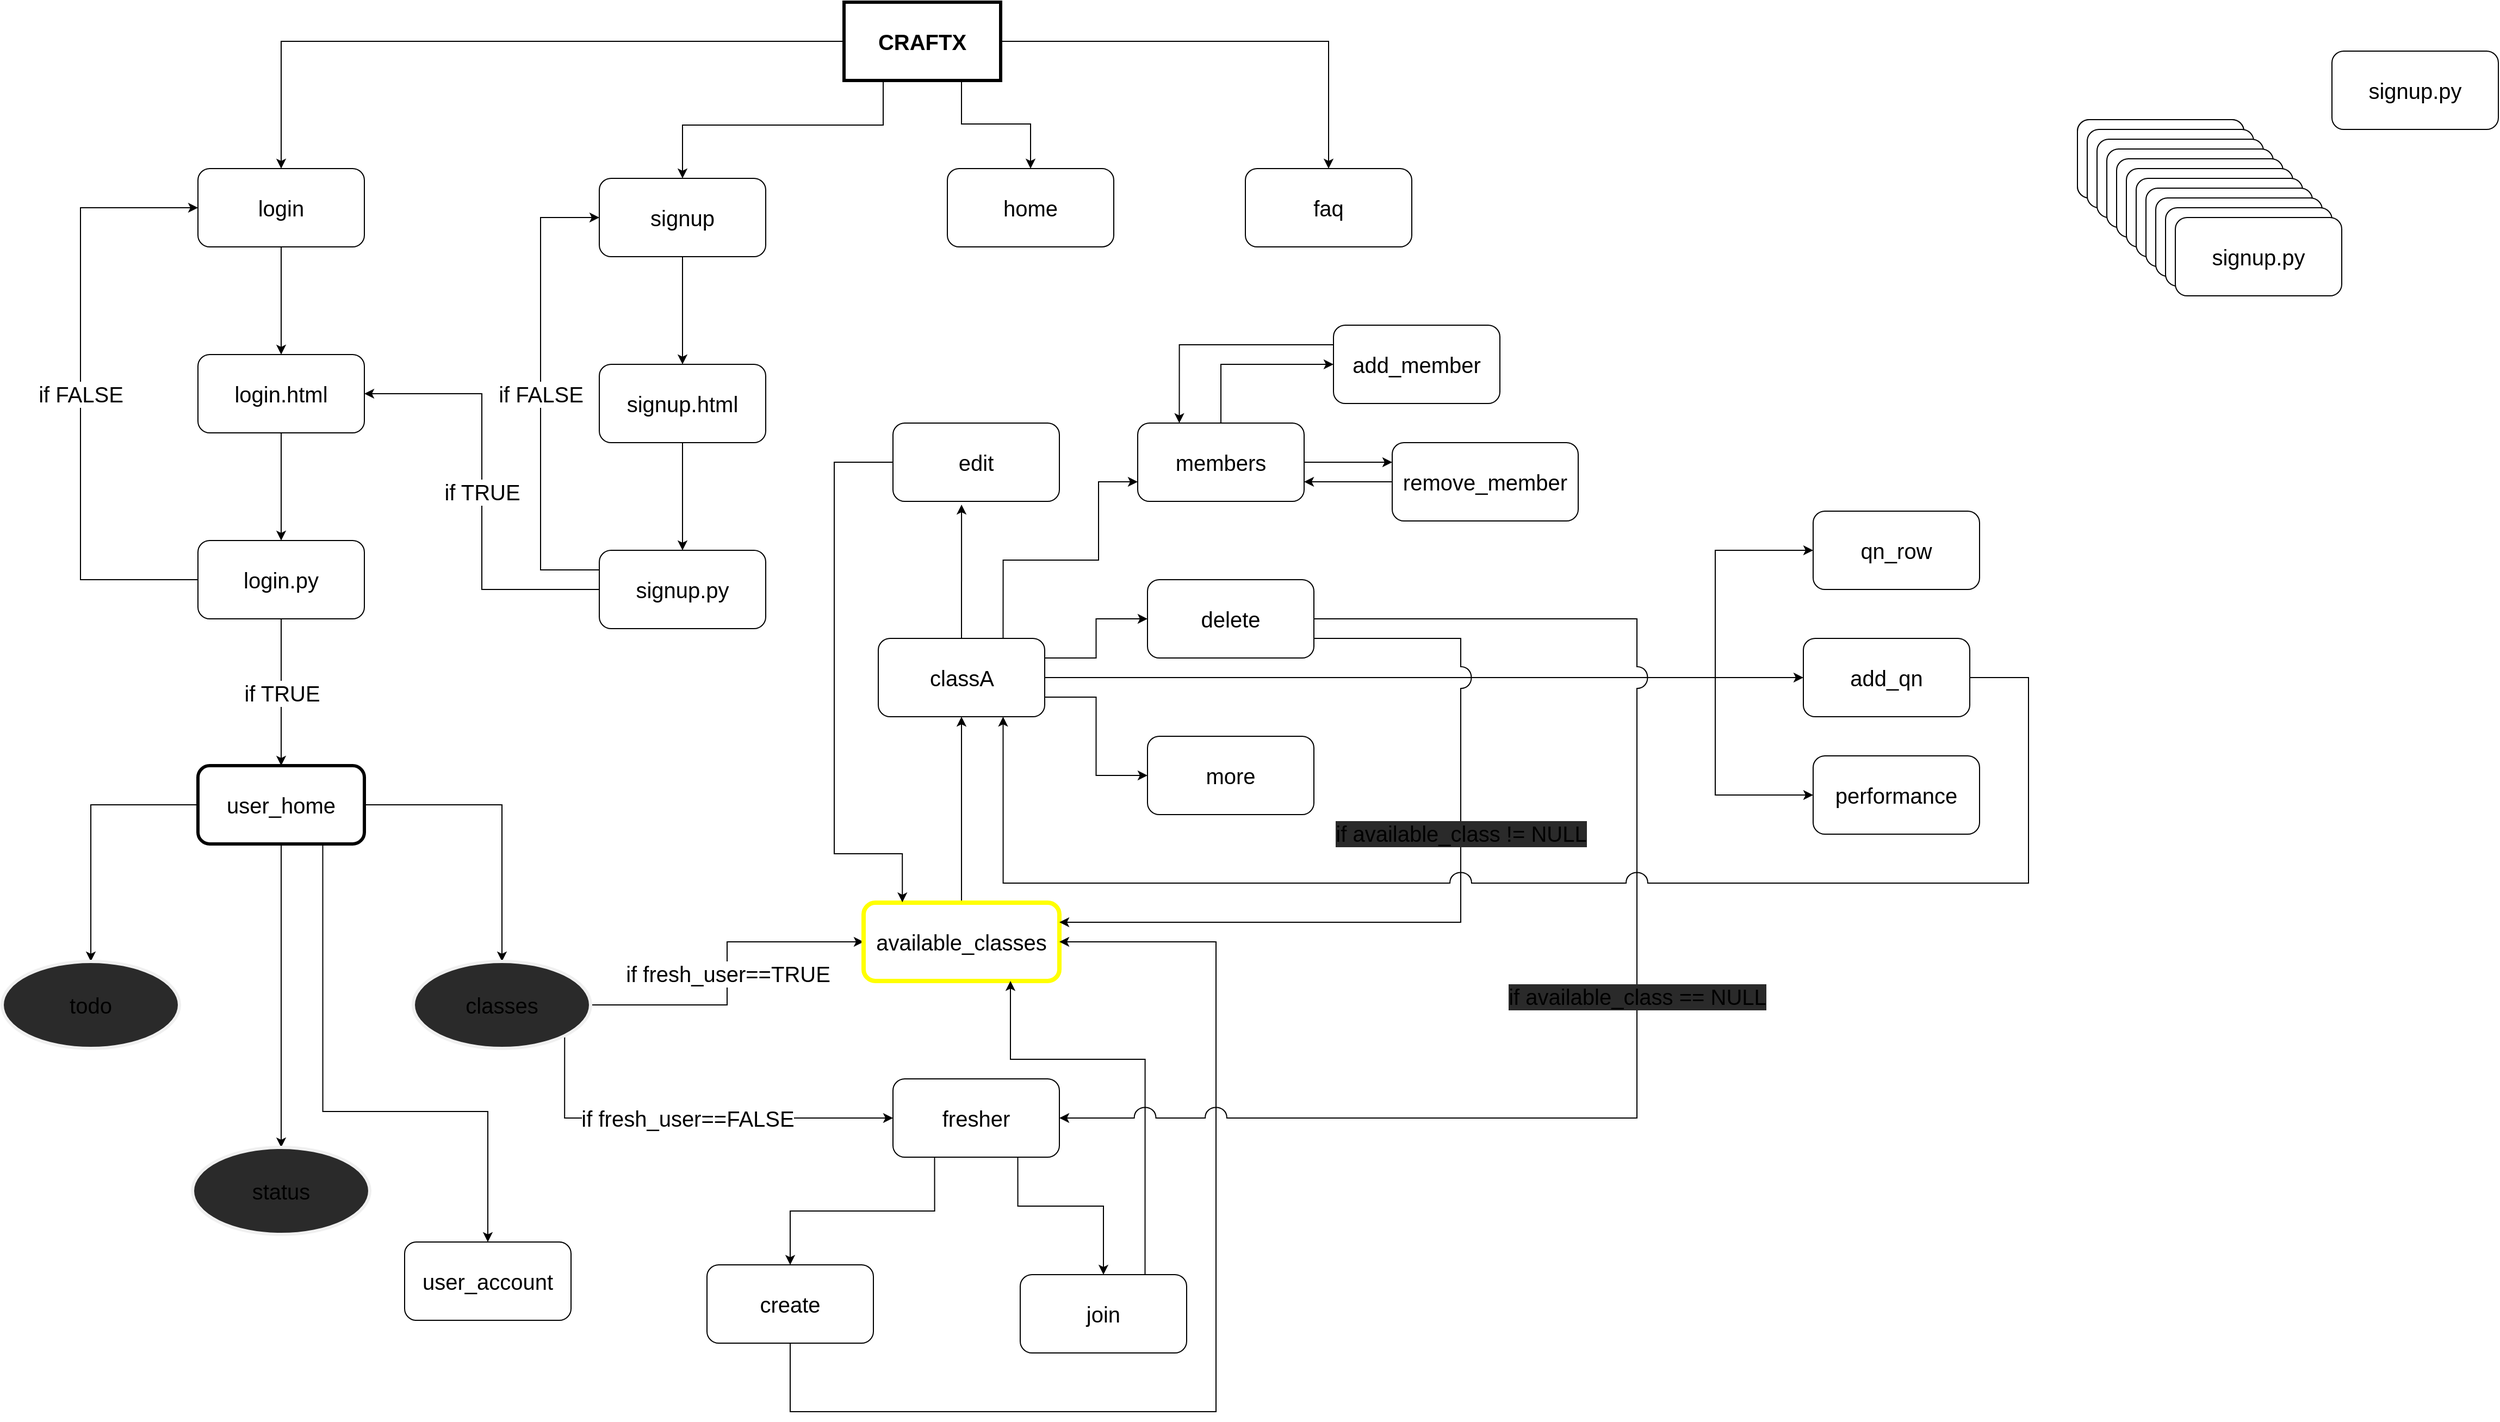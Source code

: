 <mxfile version="14.4.3" type="github">
  <diagram id="9yBxZeoPjb4uYD_nnHj8" name="Page-1">
    <mxGraphModel dx="1447" dy="752" grid="1" gridSize="4" guides="1" tooltips="1" connect="1" arrows="1" fold="1" page="0" pageScale="1" pageWidth="2000" pageHeight="2000" math="0" shadow="0">
      <root>
        <mxCell id="0" />
        <mxCell id="1" parent="0" />
        <mxCell id="fFZW_oCPpxYMm6qtP-ck-10" style="edgeStyle=orthogonalEdgeStyle;rounded=0;orthogonalLoop=1;jettySize=auto;html=1;entryX=0.5;entryY=0;entryDx=0;entryDy=0;fontSize=20;sketch=0;shadow=0;" parent="1" source="fFZW_oCPpxYMm6qtP-ck-1" target="fFZW_oCPpxYMm6qtP-ck-7" edge="1">
          <mxGeometry relative="1" as="geometry">
            <Array as="points">
              <mxPoint x="864" y="185" />
              <mxPoint x="680" y="185" />
            </Array>
          </mxGeometry>
        </mxCell>
        <mxCell id="fFZW_oCPpxYMm6qtP-ck-11" style="edgeStyle=orthogonalEdgeStyle;rounded=0;orthogonalLoop=1;jettySize=auto;html=1;entryX=0.5;entryY=0;entryDx=0;entryDy=0;fontSize=20;sketch=0;shadow=0;" parent="1" source="fFZW_oCPpxYMm6qtP-ck-1" target="fFZW_oCPpxYMm6qtP-ck-8" edge="1">
          <mxGeometry relative="1" as="geometry">
            <Array as="points">
              <mxPoint x="936" y="184" />
              <mxPoint x="1000" y="184" />
            </Array>
          </mxGeometry>
        </mxCell>
        <mxCell id="fFZW_oCPpxYMm6qtP-ck-12" style="edgeStyle=orthogonalEdgeStyle;rounded=0;orthogonalLoop=1;jettySize=auto;html=1;entryX=0.5;entryY=0;entryDx=0;entryDy=0;fontSize=20;sketch=0;shadow=0;" parent="1" source="fFZW_oCPpxYMm6qtP-ck-1" target="fFZW_oCPpxYMm6qtP-ck-9" edge="1">
          <mxGeometry relative="1" as="geometry" />
        </mxCell>
        <mxCell id="fFZW_oCPpxYMm6qtP-ck-13" style="edgeStyle=orthogonalEdgeStyle;rounded=0;orthogonalLoop=1;jettySize=auto;html=1;entryX=0.5;entryY=0;entryDx=0;entryDy=0;fontSize=20;sketch=0;shadow=0;" parent="1" source="fFZW_oCPpxYMm6qtP-ck-1" target="fFZW_oCPpxYMm6qtP-ck-2" edge="1">
          <mxGeometry relative="1" as="geometry" />
        </mxCell>
        <mxCell id="fFZW_oCPpxYMm6qtP-ck-1" value="&lt;font style=&quot;font-size: 20px&quot;&gt;CRAFTX&lt;/font&gt;" style="rounded=0;whiteSpace=wrap;html=1;fontStyle=1;strokeWidth=3;sketch=0;shadow=0;" parent="1" vertex="1">
          <mxGeometry x="828" y="72" width="144" height="72" as="geometry" />
        </mxCell>
        <mxCell id="fFZW_oCPpxYMm6qtP-ck-18" style="edgeStyle=orthogonalEdgeStyle;rounded=0;orthogonalLoop=1;jettySize=auto;html=1;entryX=0.5;entryY=0;entryDx=0;entryDy=0;fontSize=20;sketch=0;shadow=0;" parent="1" source="fFZW_oCPpxYMm6qtP-ck-2" target="fFZW_oCPpxYMm6qtP-ck-17" edge="1">
          <mxGeometry relative="1" as="geometry" />
        </mxCell>
        <mxCell id="fFZW_oCPpxYMm6qtP-ck-2" value="login" style="rounded=1;whiteSpace=wrap;html=1;strokeWidth=1;perimeterSpacing=0;shadow=0;sketch=0;glass=0;fontSize=20;labelBorderColor=none;fontStyle=0;horizontal=1;align=center;verticalAlign=middle;" parent="1" vertex="1">
          <mxGeometry x="234" y="225" width="153" height="72" as="geometry" />
        </mxCell>
        <mxCell id="fFZW_oCPpxYMm6qtP-ck-24" style="edgeStyle=orthogonalEdgeStyle;rounded=0;orthogonalLoop=1;jettySize=auto;html=1;entryX=0.5;entryY=0;entryDx=0;entryDy=0;fontSize=20;sketch=0;shadow=0;" parent="1" source="fFZW_oCPpxYMm6qtP-ck-7" target="fFZW_oCPpxYMm6qtP-ck-23" edge="1">
          <mxGeometry relative="1" as="geometry" />
        </mxCell>
        <mxCell id="fFZW_oCPpxYMm6qtP-ck-7" value="signup" style="rounded=1;whiteSpace=wrap;html=1;strokeWidth=1;perimeterSpacing=0;shadow=0;sketch=0;glass=0;fontSize=20;labelBorderColor=none;fontStyle=0;horizontal=1;align=center;verticalAlign=middle;" parent="1" vertex="1">
          <mxGeometry x="603" y="234" width="153" height="72" as="geometry" />
        </mxCell>
        <mxCell id="fFZW_oCPpxYMm6qtP-ck-8" value="home" style="rounded=1;whiteSpace=wrap;html=1;strokeWidth=1;perimeterSpacing=0;shadow=0;sketch=0;glass=0;fontSize=20;labelBorderColor=none;fontStyle=0;horizontal=1;align=center;verticalAlign=middle;" parent="1" vertex="1">
          <mxGeometry x="923" y="225" width="153" height="72" as="geometry" />
        </mxCell>
        <mxCell id="fFZW_oCPpxYMm6qtP-ck-9" value="faq" style="rounded=1;whiteSpace=wrap;html=1;strokeWidth=1;perimeterSpacing=0;shadow=0;sketch=0;glass=0;fontSize=20;labelBorderColor=none;fontStyle=0;horizontal=1;align=center;verticalAlign=middle;" parent="1" vertex="1">
          <mxGeometry x="1197" y="225" width="153" height="72" as="geometry" />
        </mxCell>
        <mxCell id="fFZW_oCPpxYMm6qtP-ck-21" value="if TRUE" style="edgeStyle=orthogonalEdgeStyle;rounded=0;orthogonalLoop=1;jettySize=auto;html=1;entryX=0.5;entryY=0;entryDx=0;entryDy=0;fontSize=20;sketch=0;shadow=0;" parent="1" source="fFZW_oCPpxYMm6qtP-ck-15" target="fFZW_oCPpxYMm6qtP-ck-16" edge="1">
          <mxGeometry relative="1" as="geometry" />
        </mxCell>
        <mxCell id="fFZW_oCPpxYMm6qtP-ck-22" value="if FALSE" style="edgeStyle=orthogonalEdgeStyle;rounded=0;orthogonalLoop=1;jettySize=auto;html=1;entryX=0;entryY=0.5;entryDx=0;entryDy=0;fontSize=20;sketch=0;shadow=0;" parent="1" source="fFZW_oCPpxYMm6qtP-ck-15" target="fFZW_oCPpxYMm6qtP-ck-2" edge="1">
          <mxGeometry relative="1" as="geometry">
            <Array as="points">
              <mxPoint x="126" y="603" />
              <mxPoint x="126" y="261" />
            </Array>
          </mxGeometry>
        </mxCell>
        <mxCell id="fFZW_oCPpxYMm6qtP-ck-15" value="login.py" style="rounded=1;whiteSpace=wrap;html=1;strokeWidth=1;perimeterSpacing=0;shadow=0;sketch=0;glass=0;fontSize=20;labelBorderColor=none;fontStyle=0;horizontal=1;align=center;verticalAlign=middle;" parent="1" vertex="1">
          <mxGeometry x="234" y="567" width="153" height="72" as="geometry" />
        </mxCell>
        <mxCell id="fFZW_oCPpxYMm6qtP-ck-32" style="edgeStyle=orthogonalEdgeStyle;rounded=0;sketch=0;orthogonalLoop=1;jettySize=auto;html=1;entryX=0.5;entryY=0;entryDx=0;entryDy=0;fontSize=20;shadow=0;" parent="1" source="fFZW_oCPpxYMm6qtP-ck-16" target="fFZW_oCPpxYMm6qtP-ck-31" edge="1">
          <mxGeometry relative="1" as="geometry" />
        </mxCell>
        <mxCell id="fFZW_oCPpxYMm6qtP-ck-33" style="edgeStyle=orthogonalEdgeStyle;rounded=0;sketch=0;orthogonalLoop=1;jettySize=auto;html=1;entryX=0.5;entryY=0;entryDx=0;entryDy=0;fontSize=20;shadow=0;" parent="1" source="fFZW_oCPpxYMm6qtP-ck-16" target="fFZW_oCPpxYMm6qtP-ck-29" edge="1">
          <mxGeometry relative="1" as="geometry" />
        </mxCell>
        <mxCell id="fFZW_oCPpxYMm6qtP-ck-34" style="edgeStyle=orthogonalEdgeStyle;rounded=0;sketch=0;orthogonalLoop=1;jettySize=auto;html=1;entryX=0.5;entryY=0;entryDx=0;entryDy=0;fontSize=20;shadow=0;" parent="1" source="fFZW_oCPpxYMm6qtP-ck-16" target="fFZW_oCPpxYMm6qtP-ck-30" edge="1">
          <mxGeometry relative="1" as="geometry" />
        </mxCell>
        <mxCell id="DR5TsTOSP0Q5MDGVdr88-40" style="edgeStyle=orthogonalEdgeStyle;rounded=0;sketch=0;orthogonalLoop=1;jettySize=auto;html=1;exitX=0.75;exitY=1;exitDx=0;exitDy=0;entryX=0.5;entryY=0;entryDx=0;entryDy=0;shadow=0;labelBackgroundColor=#2A2A2A;strokeWidth=1;" parent="1" source="fFZW_oCPpxYMm6qtP-ck-16" target="DR5TsTOSP0Q5MDGVdr88-19" edge="1">
          <mxGeometry relative="1" as="geometry">
            <Array as="points">
              <mxPoint x="349" y="1092" />
              <mxPoint x="501" y="1092" />
            </Array>
          </mxGeometry>
        </mxCell>
        <mxCell id="fFZW_oCPpxYMm6qtP-ck-16" value="user_home" style="rounded=1;whiteSpace=wrap;html=1;strokeWidth=3;perimeterSpacing=0;shadow=0;sketch=0;glass=0;fontSize=20;labelBorderColor=none;fontStyle=0;horizontal=1;align=center;verticalAlign=middle;" parent="1" vertex="1">
          <mxGeometry x="234" y="774" width="153" height="72" as="geometry" />
        </mxCell>
        <mxCell id="fFZW_oCPpxYMm6qtP-ck-19" style="edgeStyle=orthogonalEdgeStyle;rounded=0;orthogonalLoop=1;jettySize=auto;html=1;entryX=0.5;entryY=0;entryDx=0;entryDy=0;fontSize=20;sketch=0;shadow=0;" parent="1" source="fFZW_oCPpxYMm6qtP-ck-17" target="fFZW_oCPpxYMm6qtP-ck-15" edge="1">
          <mxGeometry relative="1" as="geometry" />
        </mxCell>
        <mxCell id="fFZW_oCPpxYMm6qtP-ck-17" value="login.html" style="rounded=1;whiteSpace=wrap;html=1;strokeWidth=1;perimeterSpacing=0;shadow=0;sketch=0;glass=0;fontSize=20;labelBorderColor=none;fontStyle=0;horizontal=1;align=center;verticalAlign=middle;" parent="1" vertex="1">
          <mxGeometry x="234" y="396" width="153" height="72" as="geometry" />
        </mxCell>
        <mxCell id="fFZW_oCPpxYMm6qtP-ck-26" style="edgeStyle=orthogonalEdgeStyle;rounded=0;orthogonalLoop=1;jettySize=auto;html=1;entryX=0.5;entryY=0;entryDx=0;entryDy=0;fontSize=20;sketch=0;shadow=0;" parent="1" source="fFZW_oCPpxYMm6qtP-ck-23" target="fFZW_oCPpxYMm6qtP-ck-25" edge="1">
          <mxGeometry relative="1" as="geometry" />
        </mxCell>
        <mxCell id="fFZW_oCPpxYMm6qtP-ck-23" value="signup.html" style="rounded=1;whiteSpace=wrap;html=1;strokeWidth=1;perimeterSpacing=0;shadow=0;sketch=0;glass=0;fontSize=20;labelBorderColor=none;fontStyle=0;horizontal=1;align=center;verticalAlign=middle;" parent="1" vertex="1">
          <mxGeometry x="603" y="405" width="153" height="72" as="geometry" />
        </mxCell>
        <mxCell id="fFZW_oCPpxYMm6qtP-ck-27" value="if TRUE" style="edgeStyle=orthogonalEdgeStyle;rounded=0;orthogonalLoop=1;jettySize=auto;html=1;entryX=1;entryY=0.5;entryDx=0;entryDy=0;fontSize=20;sketch=0;shadow=0;" parent="1" source="fFZW_oCPpxYMm6qtP-ck-25" target="fFZW_oCPpxYMm6qtP-ck-17" edge="1">
          <mxGeometry relative="1" as="geometry" />
        </mxCell>
        <mxCell id="fFZW_oCPpxYMm6qtP-ck-28" value="if FALSE" style="edgeStyle=orthogonalEdgeStyle;rounded=0;orthogonalLoop=1;jettySize=auto;html=1;exitX=0;exitY=0.25;exitDx=0;exitDy=0;entryX=0;entryY=0.5;entryDx=0;entryDy=0;fontSize=20;sketch=0;shadow=0;" parent="1" source="fFZW_oCPpxYMm6qtP-ck-25" target="fFZW_oCPpxYMm6qtP-ck-7" edge="1">
          <mxGeometry relative="1" as="geometry">
            <Array as="points">
              <mxPoint x="549" y="594" />
              <mxPoint x="549" y="270" />
            </Array>
          </mxGeometry>
        </mxCell>
        <mxCell id="fFZW_oCPpxYMm6qtP-ck-25" value="signup.py" style="rounded=1;whiteSpace=wrap;html=1;strokeWidth=1;perimeterSpacing=0;shadow=0;sketch=0;glass=0;fontSize=20;labelBorderColor=none;fontStyle=0;horizontal=1;align=center;verticalAlign=middle;" parent="1" vertex="1">
          <mxGeometry x="603" y="576" width="153" height="72" as="geometry" />
        </mxCell>
        <mxCell id="fFZW_oCPpxYMm6qtP-ck-41" value="if fresh_user==TRUE" style="edgeStyle=orthogonalEdgeStyle;rounded=0;sketch=0;orthogonalLoop=1;jettySize=auto;html=1;exitX=1;exitY=0.5;exitDx=0;exitDy=0;entryX=0;entryY=0.5;entryDx=0;entryDy=0;fontSize=20;shadow=0;" parent="1" source="fFZW_oCPpxYMm6qtP-ck-29" target="fFZW_oCPpxYMm6qtP-ck-35" edge="1">
          <mxGeometry relative="1" as="geometry" />
        </mxCell>
        <mxCell id="fFZW_oCPpxYMm6qtP-ck-42" value="if fresh_user==FALSE" style="edgeStyle=orthogonalEdgeStyle;rounded=0;sketch=0;orthogonalLoop=1;jettySize=auto;html=1;exitX=1;exitY=1;exitDx=0;exitDy=0;entryX=0;entryY=0.5;entryDx=0;entryDy=0;fontSize=20;shadow=0;" parent="1" source="fFZW_oCPpxYMm6qtP-ck-29" target="fFZW_oCPpxYMm6qtP-ck-40" edge="1">
          <mxGeometry relative="1" as="geometry">
            <Array as="points">
              <mxPoint x="571" y="1098" />
            </Array>
          </mxGeometry>
        </mxCell>
        <mxCell id="fFZW_oCPpxYMm6qtP-ck-29" value="classes" style="ellipse;whiteSpace=wrap;html=1;shadow=0;glass=0;sketch=0;strokeColor=#f0f0f0;strokeWidth=3;fillColor=#2a2a2a;gradientColor=none;fontSize=20;align=center;" parent="1" vertex="1">
          <mxGeometry x="432" y="954" width="163" height="80" as="geometry" />
        </mxCell>
        <mxCell id="fFZW_oCPpxYMm6qtP-ck-30" value="todo" style="ellipse;whiteSpace=wrap;html=1;shadow=0;glass=0;sketch=0;strokeColor=#f0f0f0;strokeWidth=3;fillColor=#2a2a2a;gradientColor=none;fontSize=20;align=center;" parent="1" vertex="1">
          <mxGeometry x="54" y="954" width="163" height="80" as="geometry" />
        </mxCell>
        <mxCell id="fFZW_oCPpxYMm6qtP-ck-31" value="status" style="ellipse;whiteSpace=wrap;html=1;shadow=0;glass=0;sketch=0;strokeColor=#f0f0f0;strokeWidth=3;fillColor=#2a2a2a;gradientColor=none;fontSize=20;align=center;" parent="1" vertex="1">
          <mxGeometry x="229" y="1125" width="163" height="80" as="geometry" />
        </mxCell>
        <mxCell id="fFZW_oCPpxYMm6qtP-ck-55" style="edgeStyle=orthogonalEdgeStyle;rounded=0;sketch=0;orthogonalLoop=1;jettySize=auto;html=1;entryX=0.5;entryY=1;entryDx=0;entryDy=0;fontSize=20;shadow=0;" parent="1" source="fFZW_oCPpxYMm6qtP-ck-35" target="fFZW_oCPpxYMm6qtP-ck-36" edge="1">
          <mxGeometry relative="1" as="geometry" />
        </mxCell>
        <mxCell id="fFZW_oCPpxYMm6qtP-ck-35" value="available_classes" style="rounded=1;whiteSpace=wrap;html=1;strokeWidth=4;perimeterSpacing=0;shadow=0;sketch=0;glass=0;fontSize=20;labelBorderColor=none;fontStyle=0;horizontal=1;align=center;verticalAlign=middle;strokeColor=#FFFF00;" parent="1" vertex="1">
          <mxGeometry x="846" y="900" width="180" height="72" as="geometry" />
        </mxCell>
        <mxCell id="DR5TsTOSP0Q5MDGVdr88-1" style="edgeStyle=orthogonalEdgeStyle;rounded=0;sketch=0;orthogonalLoop=1;jettySize=auto;html=1;exitX=0.5;exitY=0;exitDx=0;exitDy=0;entryX=0.412;entryY=1.042;entryDx=0;entryDy=0;entryPerimeter=0;shadow=0;labelBackgroundColor=#2A2A2A;" parent="1" source="fFZW_oCPpxYMm6qtP-ck-36" target="fFZW_oCPpxYMm6qtP-ck-37" edge="1">
          <mxGeometry relative="1" as="geometry" />
        </mxCell>
        <mxCell id="DR5TsTOSP0Q5MDGVdr88-3" style="edgeStyle=orthogonalEdgeStyle;rounded=0;sketch=0;orthogonalLoop=1;jettySize=auto;html=1;exitX=0.75;exitY=0;exitDx=0;exitDy=0;entryX=0;entryY=0.75;entryDx=0;entryDy=0;shadow=0;labelBackgroundColor=#2A2A2A;" parent="1" source="fFZW_oCPpxYMm6qtP-ck-36" target="fFZW_oCPpxYMm6qtP-ck-39" edge="1">
          <mxGeometry relative="1" as="geometry">
            <Array as="points">
              <mxPoint x="974" y="585" />
              <mxPoint x="1062" y="585" />
              <mxPoint x="1062" y="513" />
            </Array>
          </mxGeometry>
        </mxCell>
        <mxCell id="DR5TsTOSP0Q5MDGVdr88-4" style="edgeStyle=orthogonalEdgeStyle;rounded=0;sketch=0;orthogonalLoop=1;jettySize=auto;html=1;exitX=1;exitY=0.25;exitDx=0;exitDy=0;entryX=0;entryY=0.5;entryDx=0;entryDy=0;shadow=0;labelBackgroundColor=#2A2A2A;" parent="1" source="fFZW_oCPpxYMm6qtP-ck-36" target="fFZW_oCPpxYMm6qtP-ck-56" edge="1">
          <mxGeometry relative="1" as="geometry" />
        </mxCell>
        <mxCell id="DR5TsTOSP0Q5MDGVdr88-5" style="edgeStyle=orthogonalEdgeStyle;rounded=0;sketch=0;orthogonalLoop=1;jettySize=auto;html=1;exitX=1;exitY=0.75;exitDx=0;exitDy=0;entryX=0;entryY=0.5;entryDx=0;entryDy=0;shadow=0;labelBackgroundColor=#2A2A2A;" parent="1" source="fFZW_oCPpxYMm6qtP-ck-36" target="fFZW_oCPpxYMm6qtP-ck-58" edge="1">
          <mxGeometry relative="1" as="geometry" />
        </mxCell>
        <mxCell id="DR5TsTOSP0Q5MDGVdr88-34" style="edgeStyle=orthogonalEdgeStyle;rounded=0;sketch=0;orthogonalLoop=1;jettySize=auto;html=1;exitX=1;exitY=0.5;exitDx=0;exitDy=0;shadow=0;labelBackgroundColor=#2A2A2A;strokeWidth=1;" parent="1" source="fFZW_oCPpxYMm6qtP-ck-36" edge="1">
          <mxGeometry relative="1" as="geometry">
            <mxPoint x="1710" y="693" as="targetPoint" />
          </mxGeometry>
        </mxCell>
        <mxCell id="DR5TsTOSP0Q5MDGVdr88-35" style="edgeStyle=orthogonalEdgeStyle;rounded=0;sketch=0;orthogonalLoop=1;jettySize=auto;html=1;exitX=1;exitY=0.5;exitDx=0;exitDy=0;entryX=0;entryY=0.5;entryDx=0;entryDy=0;shadow=0;labelBackgroundColor=#2A2A2A;strokeWidth=1;" parent="1" source="fFZW_oCPpxYMm6qtP-ck-36" target="DR5TsTOSP0Q5MDGVdr88-21" edge="1">
          <mxGeometry relative="1" as="geometry">
            <Array as="points">
              <mxPoint x="1629" y="693" />
              <mxPoint x="1629" y="801" />
            </Array>
          </mxGeometry>
        </mxCell>
        <mxCell id="DR5TsTOSP0Q5MDGVdr88-36" style="edgeStyle=orthogonalEdgeStyle;rounded=0;sketch=0;orthogonalLoop=1;jettySize=auto;html=1;exitX=1;exitY=0.5;exitDx=0;exitDy=0;entryX=0;entryY=0.5;entryDx=0;entryDy=0;shadow=0;labelBackgroundColor=#2A2A2A;strokeWidth=1;" parent="1" source="fFZW_oCPpxYMm6qtP-ck-36" target="DR5TsTOSP0Q5MDGVdr88-20" edge="1">
          <mxGeometry relative="1" as="geometry">
            <Array as="points">
              <mxPoint x="1629" y="693" />
              <mxPoint x="1629" y="576" />
            </Array>
          </mxGeometry>
        </mxCell>
        <mxCell id="fFZW_oCPpxYMm6qtP-ck-36" value="classA" style="rounded=1;whiteSpace=wrap;html=1;strokeWidth=1;perimeterSpacing=0;shadow=0;sketch=0;glass=0;fontSize=20;labelBorderColor=none;fontStyle=0;horizontal=1;align=center;verticalAlign=middle;" parent="1" vertex="1">
          <mxGeometry x="859.5" y="657" width="153" height="72" as="geometry" />
        </mxCell>
        <mxCell id="DR5TsTOSP0Q5MDGVdr88-23" style="edgeStyle=orthogonalEdgeStyle;rounded=0;sketch=0;orthogonalLoop=1;jettySize=auto;html=1;exitX=0;exitY=0.5;exitDx=0;exitDy=0;entryX=0.198;entryY=-0.005;entryDx=0;entryDy=0;entryPerimeter=0;shadow=0;labelBackgroundColor=#2A2A2A;" parent="1" source="fFZW_oCPpxYMm6qtP-ck-37" target="fFZW_oCPpxYMm6qtP-ck-35" edge="1">
          <mxGeometry relative="1" as="geometry">
            <Array as="points">
              <mxPoint x="819" y="495" />
              <mxPoint x="819" y="855" />
              <mxPoint x="882" y="855" />
            </Array>
          </mxGeometry>
        </mxCell>
        <mxCell id="fFZW_oCPpxYMm6qtP-ck-37" value="edit" style="rounded=1;whiteSpace=wrap;html=1;strokeWidth=1;perimeterSpacing=0;shadow=0;sketch=0;glass=0;fontSize=20;labelBorderColor=none;fontStyle=0;horizontal=1;align=center;verticalAlign=middle;" parent="1" vertex="1">
          <mxGeometry x="873" y="459" width="153" height="72" as="geometry" />
        </mxCell>
        <mxCell id="DR5TsTOSP0Q5MDGVdr88-26" style="edgeStyle=orthogonalEdgeStyle;rounded=0;sketch=0;orthogonalLoop=1;jettySize=auto;html=1;exitX=0.5;exitY=0;exitDx=0;exitDy=0;entryX=0;entryY=0.5;entryDx=0;entryDy=0;shadow=0;labelBackgroundColor=#2A2A2A;strokeWidth=1;" parent="1" source="fFZW_oCPpxYMm6qtP-ck-39" target="fFZW_oCPpxYMm6qtP-ck-57" edge="1">
          <mxGeometry relative="1" as="geometry" />
        </mxCell>
        <mxCell id="DR5TsTOSP0Q5MDGVdr88-27" style="edgeStyle=orthogonalEdgeStyle;rounded=0;sketch=0;orthogonalLoop=1;jettySize=auto;html=1;exitX=1;exitY=0.5;exitDx=0;exitDy=0;entryX=0;entryY=0.25;entryDx=0;entryDy=0;shadow=0;labelBackgroundColor=#2A2A2A;strokeWidth=1;" parent="1" source="fFZW_oCPpxYMm6qtP-ck-39" target="fFZW_oCPpxYMm6qtP-ck-59" edge="1">
          <mxGeometry relative="1" as="geometry" />
        </mxCell>
        <mxCell id="fFZW_oCPpxYMm6qtP-ck-39" value="members" style="rounded=1;whiteSpace=wrap;html=1;strokeWidth=1;perimeterSpacing=0;shadow=0;sketch=0;glass=0;fontSize=20;labelBorderColor=none;fontStyle=0;horizontal=1;align=center;verticalAlign=middle;" parent="1" vertex="1">
          <mxGeometry x="1098" y="459" width="153" height="72" as="geometry" />
        </mxCell>
        <mxCell id="fFZW_oCPpxYMm6qtP-ck-46" style="edgeStyle=orthogonalEdgeStyle;rounded=0;sketch=0;orthogonalLoop=1;jettySize=auto;html=1;exitX=0.25;exitY=1;exitDx=0;exitDy=0;entryX=0.5;entryY=0;entryDx=0;entryDy=0;fontSize=20;shadow=0;" parent="1" source="fFZW_oCPpxYMm6qtP-ck-40" target="fFZW_oCPpxYMm6qtP-ck-44" edge="1">
          <mxGeometry relative="1" as="geometry" />
        </mxCell>
        <mxCell id="fFZW_oCPpxYMm6qtP-ck-47" style="edgeStyle=orthogonalEdgeStyle;rounded=0;sketch=0;orthogonalLoop=1;jettySize=auto;html=1;exitX=0.75;exitY=1;exitDx=0;exitDy=0;entryX=0.5;entryY=0;entryDx=0;entryDy=0;fontSize=20;shadow=0;" parent="1" source="fFZW_oCPpxYMm6qtP-ck-40" target="fFZW_oCPpxYMm6qtP-ck-45" edge="1">
          <mxGeometry relative="1" as="geometry">
            <Array as="points">
              <mxPoint x="988" y="1179" />
              <mxPoint x="1067" y="1179" />
            </Array>
          </mxGeometry>
        </mxCell>
        <mxCell id="fFZW_oCPpxYMm6qtP-ck-40" value="fresher" style="rounded=1;whiteSpace=wrap;html=1;strokeWidth=1;perimeterSpacing=0;shadow=0;sketch=0;glass=0;fontSize=20;labelBorderColor=none;fontStyle=0;horizontal=1;align=center;verticalAlign=middle;" parent="1" vertex="1">
          <mxGeometry x="873" y="1062" width="153" height="72" as="geometry" />
        </mxCell>
        <mxCell id="fFZW_oCPpxYMm6qtP-ck-52" style="edgeStyle=orthogonalEdgeStyle;rounded=0;sketch=0;orthogonalLoop=1;jettySize=auto;html=1;entryX=1;entryY=0.5;entryDx=0;entryDy=0;fontSize=20;shadow=0;" parent="1" source="fFZW_oCPpxYMm6qtP-ck-44" target="fFZW_oCPpxYMm6qtP-ck-35" edge="1">
          <mxGeometry relative="1" as="geometry">
            <Array as="points">
              <mxPoint x="779" y="1368" />
              <mxPoint x="1170" y="1368" />
              <mxPoint x="1170" y="936" />
            </Array>
          </mxGeometry>
        </mxCell>
        <mxCell id="fFZW_oCPpxYMm6qtP-ck-44" value="create" style="rounded=1;whiteSpace=wrap;html=1;strokeWidth=1;perimeterSpacing=0;shadow=0;sketch=0;glass=0;fontSize=20;labelBorderColor=none;fontStyle=0;horizontal=1;align=center;verticalAlign=middle;" parent="1" vertex="1">
          <mxGeometry x="702" y="1233" width="153" height="72" as="geometry" />
        </mxCell>
        <mxCell id="fFZW_oCPpxYMm6qtP-ck-50" style="edgeStyle=orthogonalEdgeStyle;rounded=0;sketch=0;orthogonalLoop=1;jettySize=auto;html=1;exitX=0.75;exitY=0;exitDx=0;exitDy=0;entryX=0.75;entryY=1;entryDx=0;entryDy=0;fontSize=20;shadow=0;" parent="1" source="fFZW_oCPpxYMm6qtP-ck-45" target="fFZW_oCPpxYMm6qtP-ck-35" edge="1">
          <mxGeometry relative="1" as="geometry">
            <Array as="points">
              <mxPoint x="1105" y="1044" />
              <mxPoint x="981" y="1044" />
            </Array>
          </mxGeometry>
        </mxCell>
        <mxCell id="fFZW_oCPpxYMm6qtP-ck-45" value="join" style="rounded=1;whiteSpace=wrap;html=1;strokeWidth=1;perimeterSpacing=0;shadow=0;sketch=0;glass=0;fontSize=20;labelBorderColor=none;fontStyle=0;horizontal=1;align=center;verticalAlign=middle;" parent="1" vertex="1">
          <mxGeometry x="990" y="1242" width="153" height="72" as="geometry" />
        </mxCell>
        <mxCell id="DR5TsTOSP0Q5MDGVdr88-25" value="&lt;font style=&quot;font-size: 20px&quot;&gt;if available_class == NULL&lt;/font&gt;" style="edgeStyle=orthogonalEdgeStyle;rounded=0;sketch=0;orthogonalLoop=1;jettySize=auto;html=1;exitX=1;exitY=0.5;exitDx=0;exitDy=0;entryX=1;entryY=0.5;entryDx=0;entryDy=0;shadow=0;labelBackgroundColor=#2A2A2A;jumpStyle=arc;jumpSize=20;" parent="1" edge="1">
          <mxGeometry relative="1" as="geometry">
            <mxPoint x="1260.0" y="639.0" as="sourcePoint" />
            <mxPoint x="1026" y="1098" as="targetPoint" />
            <Array as="points">
              <mxPoint x="1557" y="639" />
              <mxPoint x="1557" y="1098" />
            </Array>
          </mxGeometry>
        </mxCell>
        <mxCell id="DR5TsTOSP0Q5MDGVdr88-29" value="&lt;font style=&quot;font-size: 20px&quot;&gt;if available_class != NULL&lt;/font&gt;" style="edgeStyle=orthogonalEdgeStyle;rounded=0;sketch=0;orthogonalLoop=1;jettySize=auto;html=1;exitX=1;exitY=0.75;exitDx=0;exitDy=0;entryX=1;entryY=0.25;entryDx=0;entryDy=0;shadow=0;labelBackgroundColor=#2A2A2A;strokeWidth=1;jumpStyle=arc;jumpSize=20;" parent="1" source="fFZW_oCPpxYMm6qtP-ck-56" target="fFZW_oCPpxYMm6qtP-ck-35" edge="1">
          <mxGeometry x="-0.179" relative="1" as="geometry">
            <Array as="points">
              <mxPoint x="1395" y="657" />
              <mxPoint x="1395" y="918" />
            </Array>
            <mxPoint as="offset" />
          </mxGeometry>
        </mxCell>
        <mxCell id="fFZW_oCPpxYMm6qtP-ck-56" value="delete" style="rounded=1;whiteSpace=wrap;html=1;strokeWidth=1;perimeterSpacing=0;shadow=0;sketch=0;glass=0;fontSize=20;labelBorderColor=none;fontStyle=0;horizontal=1;align=center;verticalAlign=middle;" parent="1" vertex="1">
          <mxGeometry x="1107" y="603" width="153" height="72" as="geometry" />
        </mxCell>
        <mxCell id="DR5TsTOSP0Q5MDGVdr88-30" style="edgeStyle=orthogonalEdgeStyle;rounded=0;sketch=0;orthogonalLoop=1;jettySize=auto;html=1;exitX=0;exitY=0.25;exitDx=0;exitDy=0;entryX=0.25;entryY=0;entryDx=0;entryDy=0;shadow=0;labelBackgroundColor=#2A2A2A;strokeWidth=1;" parent="1" source="fFZW_oCPpxYMm6qtP-ck-57" target="fFZW_oCPpxYMm6qtP-ck-39" edge="1">
          <mxGeometry relative="1" as="geometry">
            <Array as="points">
              <mxPoint x="1136" y="387" />
            </Array>
          </mxGeometry>
        </mxCell>
        <mxCell id="fFZW_oCPpxYMm6qtP-ck-57" value="add_member" style="rounded=1;whiteSpace=wrap;html=1;strokeWidth=1;perimeterSpacing=0;shadow=0;sketch=0;glass=0;fontSize=20;labelBorderColor=none;fontStyle=0;horizontal=1;align=center;verticalAlign=middle;" parent="1" vertex="1">
          <mxGeometry x="1278" y="369" width="153" height="72" as="geometry" />
        </mxCell>
        <mxCell id="fFZW_oCPpxYMm6qtP-ck-58" value="more" style="rounded=1;whiteSpace=wrap;html=1;strokeWidth=1;perimeterSpacing=0;shadow=0;sketch=0;glass=0;fontSize=20;labelBorderColor=none;fontStyle=0;horizontal=1;align=center;verticalAlign=middle;" parent="1" vertex="1">
          <mxGeometry x="1107" y="747" width="153" height="72" as="geometry" />
        </mxCell>
        <mxCell id="DR5TsTOSP0Q5MDGVdr88-31" style="edgeStyle=orthogonalEdgeStyle;rounded=0;sketch=0;orthogonalLoop=1;jettySize=auto;html=1;exitX=0;exitY=0.5;exitDx=0;exitDy=0;entryX=1;entryY=0.75;entryDx=0;entryDy=0;shadow=0;labelBackgroundColor=#2A2A2A;strokeWidth=1;" parent="1" source="fFZW_oCPpxYMm6qtP-ck-59" target="fFZW_oCPpxYMm6qtP-ck-39" edge="1">
          <mxGeometry relative="1" as="geometry" />
        </mxCell>
        <mxCell id="fFZW_oCPpxYMm6qtP-ck-59" value="remove_member" style="rounded=1;whiteSpace=wrap;html=1;strokeWidth=1;perimeterSpacing=0;shadow=0;sketch=0;glass=0;fontSize=20;labelBorderColor=none;fontStyle=0;horizontal=1;align=center;verticalAlign=middle;" parent="1" vertex="1">
          <mxGeometry x="1332" y="477" width="171" height="72" as="geometry" />
        </mxCell>
        <mxCell id="fFZW_oCPpxYMm6qtP-ck-60" value="signup.py" style="rounded=1;whiteSpace=wrap;html=1;strokeWidth=1;perimeterSpacing=0;shadow=0;sketch=0;glass=0;fontSize=20;labelBorderColor=none;fontStyle=0;horizontal=1;align=center;verticalAlign=middle;" parent="1" vertex="1">
          <mxGeometry x="1962" y="180" width="153" height="72" as="geometry" />
        </mxCell>
        <mxCell id="fFZW_oCPpxYMm6qtP-ck-61" value="signup.py" style="rounded=1;whiteSpace=wrap;html=1;strokeWidth=1;perimeterSpacing=0;shadow=0;sketch=0;glass=0;fontSize=20;labelBorderColor=none;fontStyle=0;horizontal=1;align=center;verticalAlign=middle;" parent="1" vertex="1">
          <mxGeometry x="2196" y="117" width="153" height="72" as="geometry" />
        </mxCell>
        <mxCell id="DR5TsTOSP0Q5MDGVdr88-8" value="signup.py" style="rounded=1;whiteSpace=wrap;html=1;strokeWidth=1;perimeterSpacing=0;shadow=0;sketch=0;glass=0;fontSize=20;labelBorderColor=none;fontStyle=0;horizontal=1;align=center;verticalAlign=middle;" parent="1" vertex="1">
          <mxGeometry x="1962" y="180" width="153" height="72" as="geometry" />
        </mxCell>
        <mxCell id="DR5TsTOSP0Q5MDGVdr88-9" value="signup.py" style="rounded=1;whiteSpace=wrap;html=1;strokeWidth=1;perimeterSpacing=0;shadow=0;sketch=0;glass=0;fontSize=20;labelBorderColor=none;fontStyle=0;horizontal=1;align=center;verticalAlign=middle;" parent="1" vertex="1">
          <mxGeometry x="1971" y="189" width="153" height="72" as="geometry" />
        </mxCell>
        <mxCell id="DR5TsTOSP0Q5MDGVdr88-10" value="signup.py" style="rounded=1;whiteSpace=wrap;html=1;strokeWidth=1;perimeterSpacing=0;shadow=0;sketch=0;glass=0;fontSize=20;labelBorderColor=none;fontStyle=0;horizontal=1;align=center;verticalAlign=middle;" parent="1" vertex="1">
          <mxGeometry x="1980" y="198" width="153" height="72" as="geometry" />
        </mxCell>
        <mxCell id="DR5TsTOSP0Q5MDGVdr88-11" value="signup.py" style="rounded=1;whiteSpace=wrap;html=1;strokeWidth=1;perimeterSpacing=0;shadow=0;sketch=0;glass=0;fontSize=20;labelBorderColor=none;fontStyle=0;horizontal=1;align=center;verticalAlign=middle;" parent="1" vertex="1">
          <mxGeometry x="1989" y="207" width="153" height="72" as="geometry" />
        </mxCell>
        <mxCell id="DR5TsTOSP0Q5MDGVdr88-12" value="signup.py" style="rounded=1;whiteSpace=wrap;html=1;strokeWidth=1;perimeterSpacing=0;shadow=0;sketch=0;glass=0;fontSize=20;labelBorderColor=none;fontStyle=0;horizontal=1;align=center;verticalAlign=middle;" parent="1" vertex="1">
          <mxGeometry x="1998" y="216" width="153" height="72" as="geometry" />
        </mxCell>
        <mxCell id="DR5TsTOSP0Q5MDGVdr88-13" value="signup.py" style="rounded=1;whiteSpace=wrap;html=1;strokeWidth=1;perimeterSpacing=0;shadow=0;sketch=0;glass=0;fontSize=20;labelBorderColor=none;fontStyle=0;horizontal=1;align=center;verticalAlign=middle;" parent="1" vertex="1">
          <mxGeometry x="2007" y="225" width="153" height="72" as="geometry" />
        </mxCell>
        <mxCell id="DR5TsTOSP0Q5MDGVdr88-14" value="signup.py" style="rounded=1;whiteSpace=wrap;html=1;strokeWidth=1;perimeterSpacing=0;shadow=0;sketch=0;glass=0;fontSize=20;labelBorderColor=none;fontStyle=0;horizontal=1;align=center;verticalAlign=middle;" parent="1" vertex="1">
          <mxGeometry x="2016" y="234" width="153" height="72" as="geometry" />
        </mxCell>
        <mxCell id="DR5TsTOSP0Q5MDGVdr88-15" value="signup.py" style="rounded=1;whiteSpace=wrap;html=1;strokeWidth=1;perimeterSpacing=0;shadow=0;sketch=0;glass=0;fontSize=20;labelBorderColor=none;fontStyle=0;horizontal=1;align=center;verticalAlign=middle;" parent="1" vertex="1">
          <mxGeometry x="2025" y="243" width="153" height="72" as="geometry" />
        </mxCell>
        <mxCell id="DR5TsTOSP0Q5MDGVdr88-16" value="signup.py" style="rounded=1;whiteSpace=wrap;html=1;strokeWidth=1;perimeterSpacing=0;shadow=0;sketch=0;glass=0;fontSize=20;labelBorderColor=none;fontStyle=0;horizontal=1;align=center;verticalAlign=middle;" parent="1" vertex="1">
          <mxGeometry x="2034" y="252" width="153" height="72" as="geometry" />
        </mxCell>
        <mxCell id="DR5TsTOSP0Q5MDGVdr88-17" value="signup.py" style="rounded=1;whiteSpace=wrap;html=1;strokeWidth=1;perimeterSpacing=0;shadow=0;sketch=0;glass=0;fontSize=20;labelBorderColor=none;fontStyle=0;horizontal=1;align=center;verticalAlign=middle;" parent="1" vertex="1">
          <mxGeometry x="2043" y="261" width="153" height="72" as="geometry" />
        </mxCell>
        <mxCell id="DR5TsTOSP0Q5MDGVdr88-18" value="signup.py" style="rounded=1;whiteSpace=wrap;html=1;strokeWidth=1;perimeterSpacing=0;shadow=0;sketch=0;glass=0;fontSize=20;labelBorderColor=none;fontStyle=0;horizontal=1;align=center;verticalAlign=middle;" parent="1" vertex="1">
          <mxGeometry x="2052" y="270" width="153" height="72" as="geometry" />
        </mxCell>
        <mxCell id="DR5TsTOSP0Q5MDGVdr88-19" value="user_account" style="rounded=1;whiteSpace=wrap;html=1;strokeWidth=1;perimeterSpacing=0;shadow=0;sketch=0;glass=0;fontSize=20;labelBorderColor=none;fontStyle=0;horizontal=1;align=center;verticalAlign=middle;" parent="1" vertex="1">
          <mxGeometry x="424" y="1212" width="153" height="72" as="geometry" />
        </mxCell>
        <mxCell id="DR5TsTOSP0Q5MDGVdr88-20" value="qn_row" style="rounded=1;whiteSpace=wrap;html=1;strokeWidth=1;perimeterSpacing=0;shadow=0;sketch=0;glass=0;fontSize=20;labelBorderColor=none;fontStyle=0;horizontal=1;align=center;verticalAlign=middle;" parent="1" vertex="1">
          <mxGeometry x="1719" y="540" width="153" height="72" as="geometry" />
        </mxCell>
        <mxCell id="DR5TsTOSP0Q5MDGVdr88-21" value="performance" style="rounded=1;whiteSpace=wrap;html=1;strokeWidth=1;perimeterSpacing=0;shadow=0;sketch=0;glass=0;fontSize=20;labelBorderColor=none;fontStyle=0;horizontal=1;align=center;verticalAlign=middle;" parent="1" vertex="1">
          <mxGeometry x="1719" y="765" width="153" height="72" as="geometry" />
        </mxCell>
        <mxCell id="DR5TsTOSP0Q5MDGVdr88-39" style="edgeStyle=orthogonalEdgeStyle;rounded=0;sketch=0;orthogonalLoop=1;jettySize=auto;html=1;exitX=1;exitY=0.75;exitDx=0;exitDy=0;entryX=0.75;entryY=1;entryDx=0;entryDy=0;shadow=0;labelBackgroundColor=#2A2A2A;strokeWidth=1;jumpStyle=arc;jumpSize=20;" parent="1" source="DR5TsTOSP0Q5MDGVdr88-22" target="fFZW_oCPpxYMm6qtP-ck-36" edge="1">
          <mxGeometry relative="1" as="geometry">
            <Array as="points">
              <mxPoint x="1863" y="693" />
              <mxPoint x="1917" y="693" />
              <mxPoint x="1917" y="882" />
              <mxPoint x="974" y="882" />
            </Array>
          </mxGeometry>
        </mxCell>
        <mxCell id="DR5TsTOSP0Q5MDGVdr88-22" value="add_qn" style="rounded=1;whiteSpace=wrap;html=1;strokeWidth=1;perimeterSpacing=0;shadow=0;sketch=0;glass=0;fontSize=20;labelBorderColor=none;fontStyle=0;horizontal=1;align=center;verticalAlign=middle;" parent="1" vertex="1">
          <mxGeometry x="1710" y="657" width="153" height="72" as="geometry" />
        </mxCell>
      </root>
    </mxGraphModel>
  </diagram>
</mxfile>
